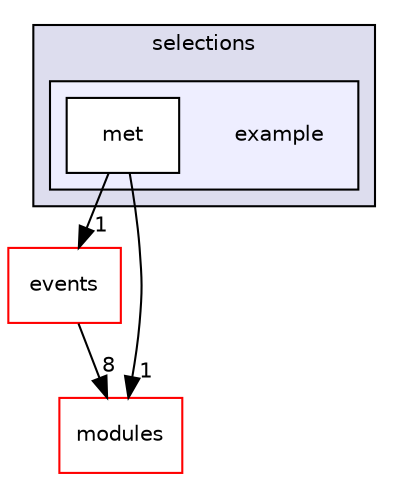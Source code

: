 digraph "example" {
  compound=true
  node [ fontsize="10", fontname="Helvetica"];
  edge [ labelfontsize="10", labelfontname="Helvetica"];
  subgraph clusterdir_c11f412861641db89942a5b56163180e {
    graph [ bgcolor="#ddddee", pencolor="black", label="selections" fontname="Helvetica", fontsize="10", URL="dir_c11f412861641db89942a5b56163180e.html"]
  subgraph clusterdir_e397059e1a7bccba74a88984659d4585 {
    graph [ bgcolor="#eeeeff", pencolor="black", label="" URL="dir_e397059e1a7bccba74a88984659d4585.html"];
    dir_e397059e1a7bccba74a88984659d4585 [shape=plaintext label="example"];
    dir_97a4cbfd3a7ae970be209f7e67ebacdb [shape=box label="met" color="black" fillcolor="white" style="filled" URL="dir_97a4cbfd3a7ae970be209f7e67ebacdb.html"];
  }
  }
  dir_8c49963344259a26845032e86c0550c4 [shape=box label="events" fillcolor="white" style="filled" color="red" URL="dir_8c49963344259a26845032e86c0550c4.html"];
  dir_ee3c23494b4011e6a628e4900ef262df [shape=box label="modules" fillcolor="white" style="filled" color="red" URL="dir_ee3c23494b4011e6a628e4900ef262df.html"];
  dir_8c49963344259a26845032e86c0550c4->dir_ee3c23494b4011e6a628e4900ef262df [headlabel="8", labeldistance=1.5 headhref="dir_000019_000074.html"];
  dir_97a4cbfd3a7ae970be209f7e67ebacdb->dir_8c49963344259a26845032e86c0550c4 [headlabel="1", labeldistance=1.5 headhref="dir_000156_000019.html"];
  dir_97a4cbfd3a7ae970be209f7e67ebacdb->dir_ee3c23494b4011e6a628e4900ef262df [headlabel="1", labeldistance=1.5 headhref="dir_000156_000074.html"];
}
